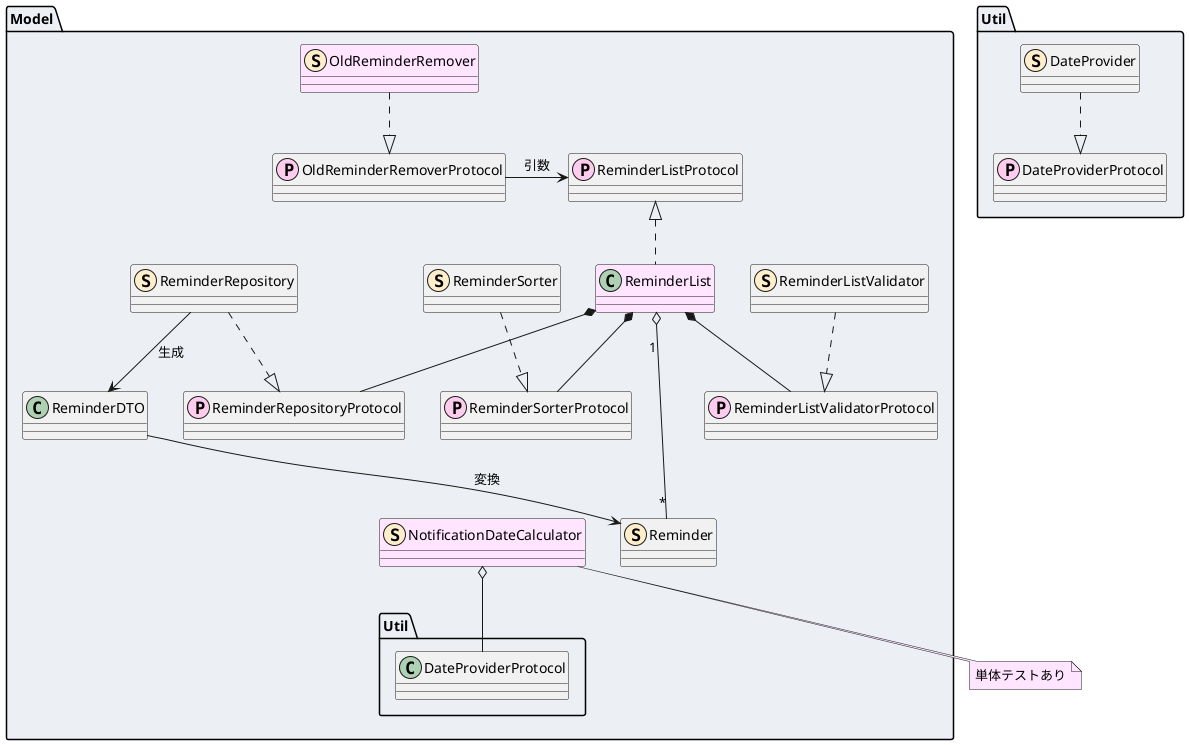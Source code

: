 @startuml Models

namespace Model #ECEFF4 {
    class ReminderListProtocol <<P, #ffccee)>>
    class ReminderList #FFE5FF
    class ReminderSorterProtocol <<P, #ffccee)>>
    class ReminderSorter  <<S, #ffeecc)>>
    class ReminderListValidatorProtocol <<P, #ffccee)>>
    class ReminderListValidator  <<S, #ffeecc)>>

    class ReminderRepositoryProtocol <<P, #ffccee)>>
    class ReminderRepository  <<S, #ffeecc)>>
    class ReminderDTO

    class Reminder <<S, #ffeecc)>>
    class NotificationDateCalculator <<S, #ffeecc)>> #FFE5FF
    class OldReminderRemoverProtocol <<P, #ffccee)>>
    class OldReminderRemover  <<S, #ffeecc)>> #FFE5FF

    ReminderList "\n1" o-- "*" Reminder
    ReminderList *-- ReminderRepositoryProtocol
    ReminderList *-- ReminderSorterProtocol
    ReminderList *-- ReminderListValidatorProtocol
    ReminderList .u.|> ReminderListProtocol
    ReminderSorter ..|> ReminderSorterProtocol
    ReminderListValidator ..|> ReminderListValidatorProtocol

    ReminderRepository ..|> ReminderRepositoryProtocol
    ReminderRepository --> ReminderDTO: 生成
    ReminderRepositoryProtocol -r[hidden]-> ReminderDTO
    ReminderDTO -d-> Model.Reminder: 　変換　

    Reminder -l[hidden]-> NotificationDateCalculator
    NotificationDateCalculator o-- Util.DateProviderProtocol
    OldReminderRemover ..|> OldReminderRemoverProtocol
    OldReminderRemoverProtocol -r-> ReminderListProtocol : 引数
}

namespace Util #ECEFF4 {
    class DateProviderProtocol <<P, #ffccee)>>
    class DateProvider <<S, #ffeecc)>>
    DateProvider ..|> DateProviderProtocol
}

note bottom of Model.NotificationDateCalculator #FFE5FF {
    単体テストあり
}
